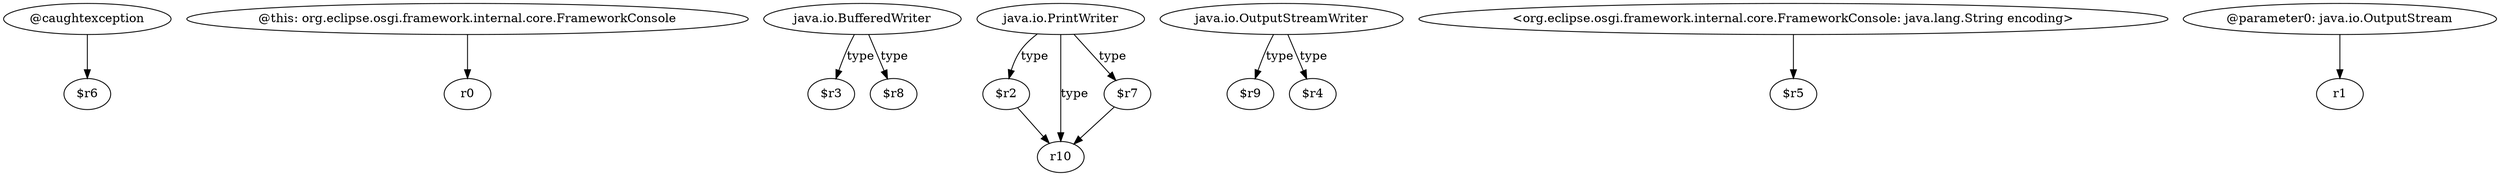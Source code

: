 digraph g {
0[label="@caughtexception"]
1[label="$r6"]
0->1[label=""]
2[label="@this: org.eclipse.osgi.framework.internal.core.FrameworkConsole"]
3[label="r0"]
2->3[label=""]
4[label="java.io.BufferedWriter"]
5[label="$r3"]
4->5[label="type"]
6[label="$r8"]
4->6[label="type"]
7[label="$r2"]
8[label="r10"]
7->8[label=""]
9[label="java.io.OutputStreamWriter"]
10[label="$r9"]
9->10[label="type"]
11[label="<org.eclipse.osgi.framework.internal.core.FrameworkConsole: java.lang.String encoding>"]
12[label="$r5"]
11->12[label=""]
13[label="java.io.PrintWriter"]
14[label="$r7"]
13->14[label="type"]
15[label="@parameter0: java.io.OutputStream"]
16[label="r1"]
15->16[label=""]
13->8[label="type"]
17[label="$r4"]
9->17[label="type"]
14->8[label=""]
13->7[label="type"]
}